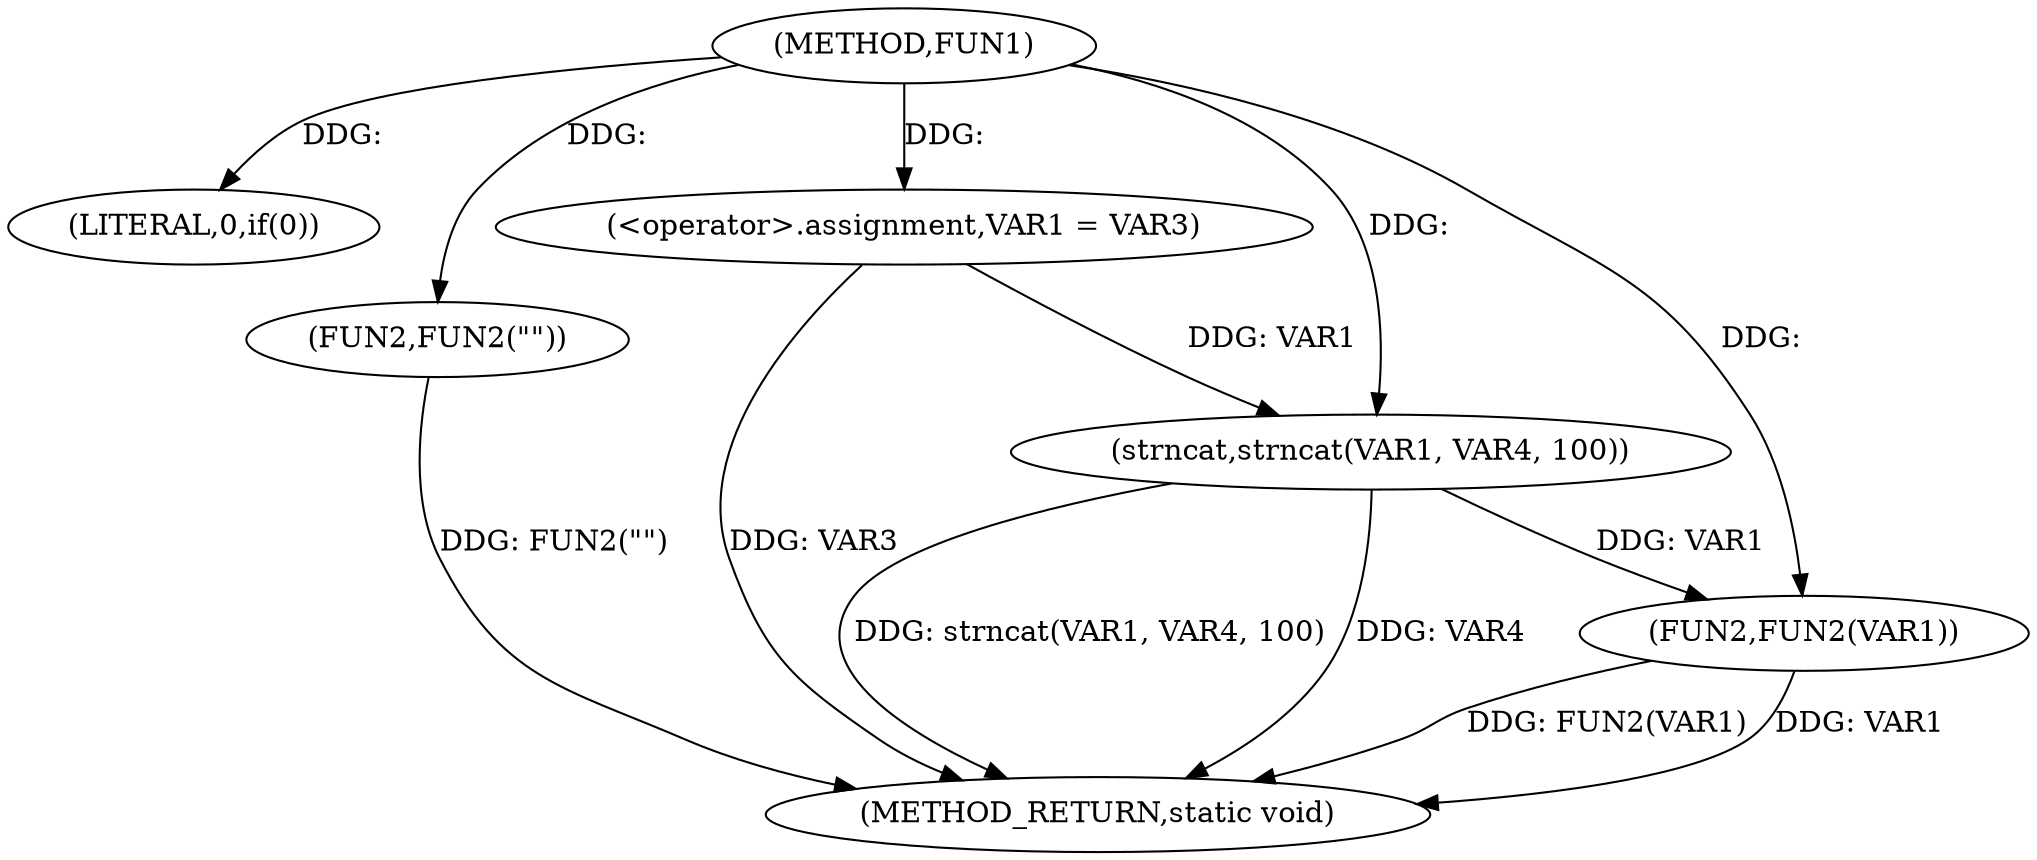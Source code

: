 digraph FUN1 {  
"1000100" [label = "(METHOD,FUN1)" ]
"1000123" [label = "(METHOD_RETURN,static void)" ]
"1000106" [label = "(LITERAL,0,if(0))" ]
"1000108" [label = "(FUN2,FUN2(\"\"))" ]
"1000112" [label = "(<operator>.assignment,VAR1 = VAR3)" ]
"1000117" [label = "(strncat,strncat(VAR1, VAR4, 100))" ]
"1000121" [label = "(FUN2,FUN2(VAR1))" ]
  "1000117" -> "1000123"  [ label = "DDG: strncat(VAR1, VAR4, 100)"] 
  "1000108" -> "1000123"  [ label = "DDG: FUN2(\"\")"] 
  "1000112" -> "1000123"  [ label = "DDG: VAR3"] 
  "1000121" -> "1000123"  [ label = "DDG: FUN2(VAR1)"] 
  "1000121" -> "1000123"  [ label = "DDG: VAR1"] 
  "1000117" -> "1000123"  [ label = "DDG: VAR4"] 
  "1000100" -> "1000106"  [ label = "DDG: "] 
  "1000100" -> "1000108"  [ label = "DDG: "] 
  "1000100" -> "1000112"  [ label = "DDG: "] 
  "1000112" -> "1000117"  [ label = "DDG: VAR1"] 
  "1000100" -> "1000117"  [ label = "DDG: "] 
  "1000117" -> "1000121"  [ label = "DDG: VAR1"] 
  "1000100" -> "1000121"  [ label = "DDG: "] 
}
